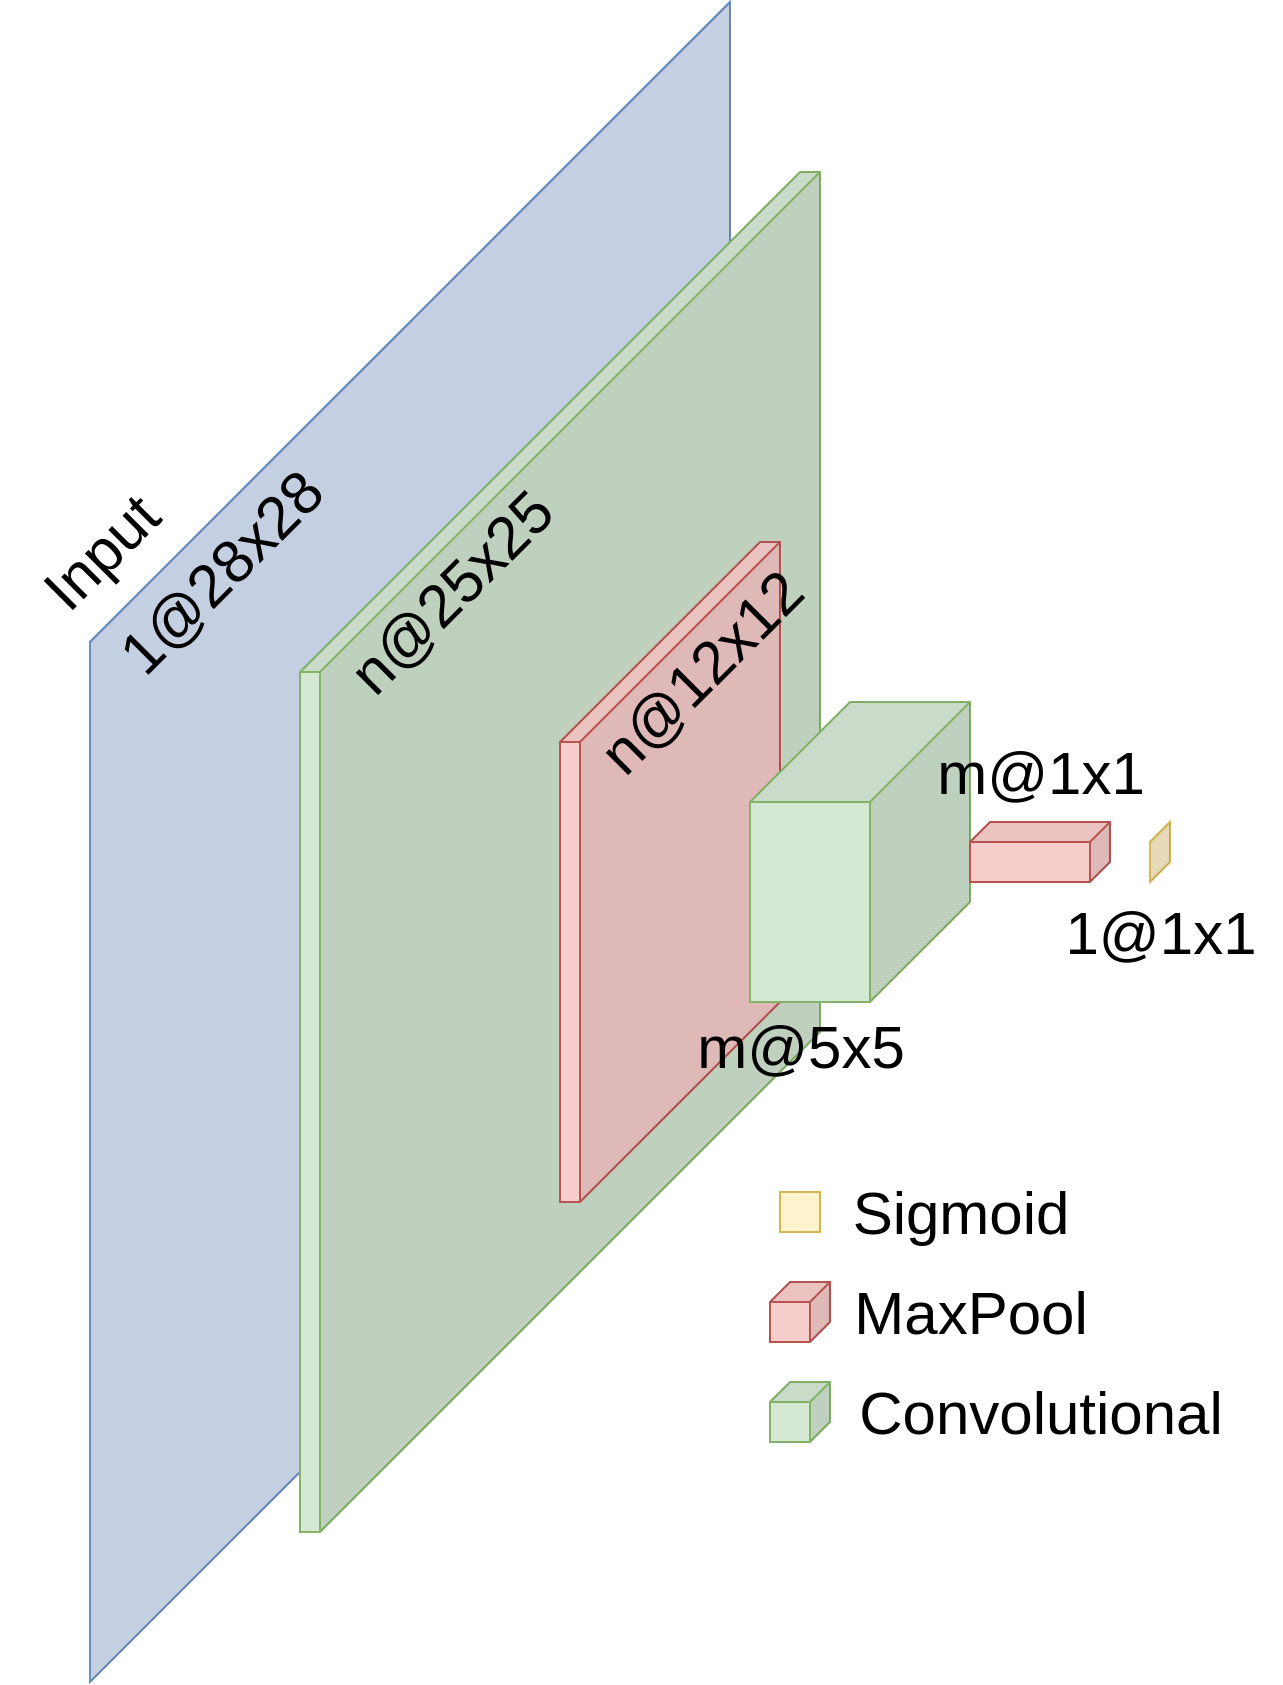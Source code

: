 <mxfile version="21.0.2"><diagram id="ASr-74cZydYT32whINVY" name="Page-1"><mxGraphModel dx="2219" dy="2053" grid="1" gridSize="10" guides="1" tooltips="1" connect="1" arrows="1" fold="1" page="1" pageScale="1" pageWidth="850" pageHeight="1100" math="0" shadow="0"><root><mxCell id="0"/><mxCell id="1" parent="0"/><mxCell id="eUag5rz8twkuPevNRahb-16" value="" style="shape=cube;whiteSpace=wrap;html=1;boundedLbl=1;backgroundOutline=1;darkOpacity=0.05;darkOpacity2=0.1;size=320;direction=east;flipH=1;fillColor=#dae8fc;strokeColor=#6c8ebf;" parent="1" vertex="1"><mxGeometry x="190" y="-130" width="320" height="840" as="geometry"/></mxCell><mxCell id="eUag5rz8twkuPevNRahb-10" value="" style="shape=cube;whiteSpace=wrap;html=1;boundedLbl=1;backgroundOutline=1;darkOpacity=0.05;darkOpacity2=0.1;size=250;direction=east;flipH=1;fillColor=#d5e8d4;strokeColor=#82b366;" parent="1" vertex="1"><mxGeometry x="295" y="-45" width="260" height="680" as="geometry"/></mxCell><mxCell id="eUag5rz8twkuPevNRahb-11" value="" style="shape=cube;whiteSpace=wrap;html=1;boundedLbl=1;backgroundOutline=1;darkOpacity=0.05;darkOpacity2=0.1;size=100;direction=east;flipH=1;fillColor=#f8cecc;strokeColor=#b85450;" parent="1" vertex="1"><mxGeometry x="425" y="140" width="110" height="330" as="geometry"/></mxCell><mxCell id="eUag5rz8twkuPevNRahb-12" value="" style="shape=cube;whiteSpace=wrap;html=1;boundedLbl=1;backgroundOutline=1;darkOpacity=0.05;darkOpacity2=0.1;size=50;direction=east;flipH=1;fillColor=#d5e8d4;strokeColor=#82b366;" parent="1" vertex="1"><mxGeometry x="520" y="220" width="110" height="150" as="geometry"/></mxCell><mxCell id="eUag5rz8twkuPevNRahb-14" value="" style="shape=cube;whiteSpace=wrap;html=1;boundedLbl=1;backgroundOutline=1;darkOpacity=0.05;darkOpacity2=0.1;size=10;direction=east;flipH=1;fillColor=#f8cecc;strokeColor=#b85450;" parent="1" vertex="1"><mxGeometry x="630" y="280" width="70" height="30" as="geometry"/></mxCell><mxCell id="eUag5rz8twkuPevNRahb-15" value="" style="shape=cube;whiteSpace=wrap;html=1;boundedLbl=1;backgroundOutline=1;darkOpacity=0.05;darkOpacity2=0.1;size=10;direction=east;flipH=1;fillColor=#fff2cc;strokeColor=#d6b656;" parent="1" vertex="1"><mxGeometry x="720" y="280" width="10" height="30" as="geometry"/></mxCell><mxCell id="eUag5rz8twkuPevNRahb-31" value="&lt;font style=&quot;font-size: 30px;&quot;&gt;n@25x25&lt;/font&gt;" style="text;html=1;resizable=0;autosize=1;align=center;verticalAlign=middle;points=[];fillColor=none;strokeColor=none;rounded=0;fontFamily=Helvetica;fontSize=24;rotation=-45;" parent="1" vertex="1"><mxGeometry x="295" y="140" width="150" height="50" as="geometry"/></mxCell><mxCell id="eUag5rz8twkuPevNRahb-32" value="&lt;font style=&quot;font-size: 30px;&quot;&gt;n@12x12&lt;/font&gt;" style="text;html=1;resizable=0;autosize=1;align=center;verticalAlign=middle;points=[];fillColor=none;strokeColor=none;rounded=0;fontFamily=Helvetica;fontSize=24;rotation=-45;" parent="1" vertex="1"><mxGeometry x="420" y="180" width="150" height="50" as="geometry"/></mxCell><mxCell id="eUag5rz8twkuPevNRahb-33" value="&lt;font style=&quot;font-size: 36px;&quot;&gt;&lt;font style=&quot;font-size: 30px;&quot;&gt;m@5x5&lt;/font&gt;&lt;/font&gt;" style="text;html=1;resizable=0;autosize=1;align=center;verticalAlign=middle;points=[];fillColor=none;strokeColor=none;rounded=0;fontFamily=Helvetica;fontSize=24;" parent="1" vertex="1"><mxGeometry x="480" y="360" width="130" height="60" as="geometry"/></mxCell><mxCell id="eUag5rz8twkuPevNRahb-34" value="&lt;font style=&quot;font-size: 30px;&quot;&gt;m@1x1&lt;/font&gt;" style="text;html=1;resizable=0;autosize=1;align=center;verticalAlign=middle;points=[];fillColor=none;strokeColor=none;rounded=0;fontFamily=Helvetica;fontSize=24;" parent="1" vertex="1"><mxGeometry x="600" y="230" width="130" height="50" as="geometry"/></mxCell><mxCell id="eUag5rz8twkuPevNRahb-35" value="&lt;font style=&quot;font-size: 30px;&quot;&gt;1@1x1&lt;/font&gt;" style="text;html=1;resizable=0;autosize=1;align=center;verticalAlign=middle;points=[];fillColor=none;strokeColor=none;rounded=0;fontFamily=Helvetica;fontSize=24;" parent="1" vertex="1"><mxGeometry x="665" y="310" width="120" height="50" as="geometry"/></mxCell><mxCell id="eUag5rz8twkuPevNRahb-40" value="" style="shape=cube;whiteSpace=wrap;html=1;boundedLbl=1;backgroundOutline=1;darkOpacity=0.05;darkOpacity2=0.1;size=10;direction=east;flipH=1;fillColor=#d5e8d4;strokeColor=#82b366;" parent="1" vertex="1"><mxGeometry x="530" y="560" width="30" height="30" as="geometry"/></mxCell><mxCell id="eUag5rz8twkuPevNRahb-41" value="" style="shape=cube;whiteSpace=wrap;html=1;boundedLbl=1;backgroundOutline=1;darkOpacity=0.05;darkOpacity2=0.1;size=10;direction=east;flipH=1;fillColor=#f8cecc;strokeColor=#b85450;" parent="1" vertex="1"><mxGeometry x="530" y="510" width="30" height="30" as="geometry"/></mxCell><mxCell id="eUag5rz8twkuPevNRahb-42" value="" style="shape=cube;whiteSpace=wrap;html=1;boundedLbl=1;backgroundOutline=1;darkOpacity=0.05;darkOpacity2=0.1;size=0;direction=east;flipH=1;fillColor=#fff2cc;strokeColor=#d6b656;" parent="1" vertex="1"><mxGeometry x="535" y="465" width="20" height="20" as="geometry"/></mxCell><mxCell id="eUag5rz8twkuPevNRahb-45" value="&lt;font style=&quot;font-size: 30px;&quot;&gt;Sigmoid&lt;/font&gt;" style="text;html=1;resizable=0;autosize=1;align=center;verticalAlign=middle;points=[];fillColor=none;strokeColor=none;rounded=0;fontFamily=Helvetica;fontSize=24;" parent="1" vertex="1"><mxGeometry x="560" y="450" width="130" height="50" as="geometry"/></mxCell><mxCell id="eUag5rz8twkuPevNRahb-46" value="&lt;font style=&quot;font-size: 30px;&quot;&gt;MaxPool &lt;/font&gt;" style="text;html=1;resizable=0;autosize=1;align=center;verticalAlign=middle;points=[];fillColor=none;strokeColor=none;rounded=0;fontFamily=Helvetica;fontSize=24;" parent="1" vertex="1"><mxGeometry x="560" y="500" width="140" height="50" as="geometry"/></mxCell><mxCell id="eUag5rz8twkuPevNRahb-47" value="&lt;font style=&quot;font-size: 30px;&quot;&gt;Convolutional&lt;/font&gt;" style="text;html=1;resizable=0;autosize=1;align=center;verticalAlign=middle;points=[];fillColor=none;strokeColor=none;rounded=0;fontFamily=Helvetica;fontSize=24;" parent="1" vertex="1"><mxGeometry x="560" y="550" width="210" height="50" as="geometry"/></mxCell><mxCell id="eUag5rz8twkuPevNRahb-52" value="Input" style="text;html=1;resizable=0;autosize=1;align=center;verticalAlign=middle;points=[];fillColor=none;strokeColor=none;rounded=0;fontFamily=Helvetica;fontSize=30;rotation=-45;" parent="1" vertex="1"><mxGeometry x="150" y="120" width="90" height="50" as="geometry"/></mxCell><mxCell id="qhm8h0j4Wzf1WCOWbV5a-1" value="&lt;font style=&quot;font-size: 30px;&quot;&gt;1@28x28&lt;/font&gt;" style="text;html=1;resizable=0;autosize=1;align=center;verticalAlign=middle;points=[];fillColor=none;strokeColor=none;rounded=0;fontFamily=Helvetica;fontSize=24;rotation=-45;" vertex="1" parent="1"><mxGeometry x="180" y="130" width="150" height="50" as="geometry"/></mxCell></root></mxGraphModel></diagram></mxfile>